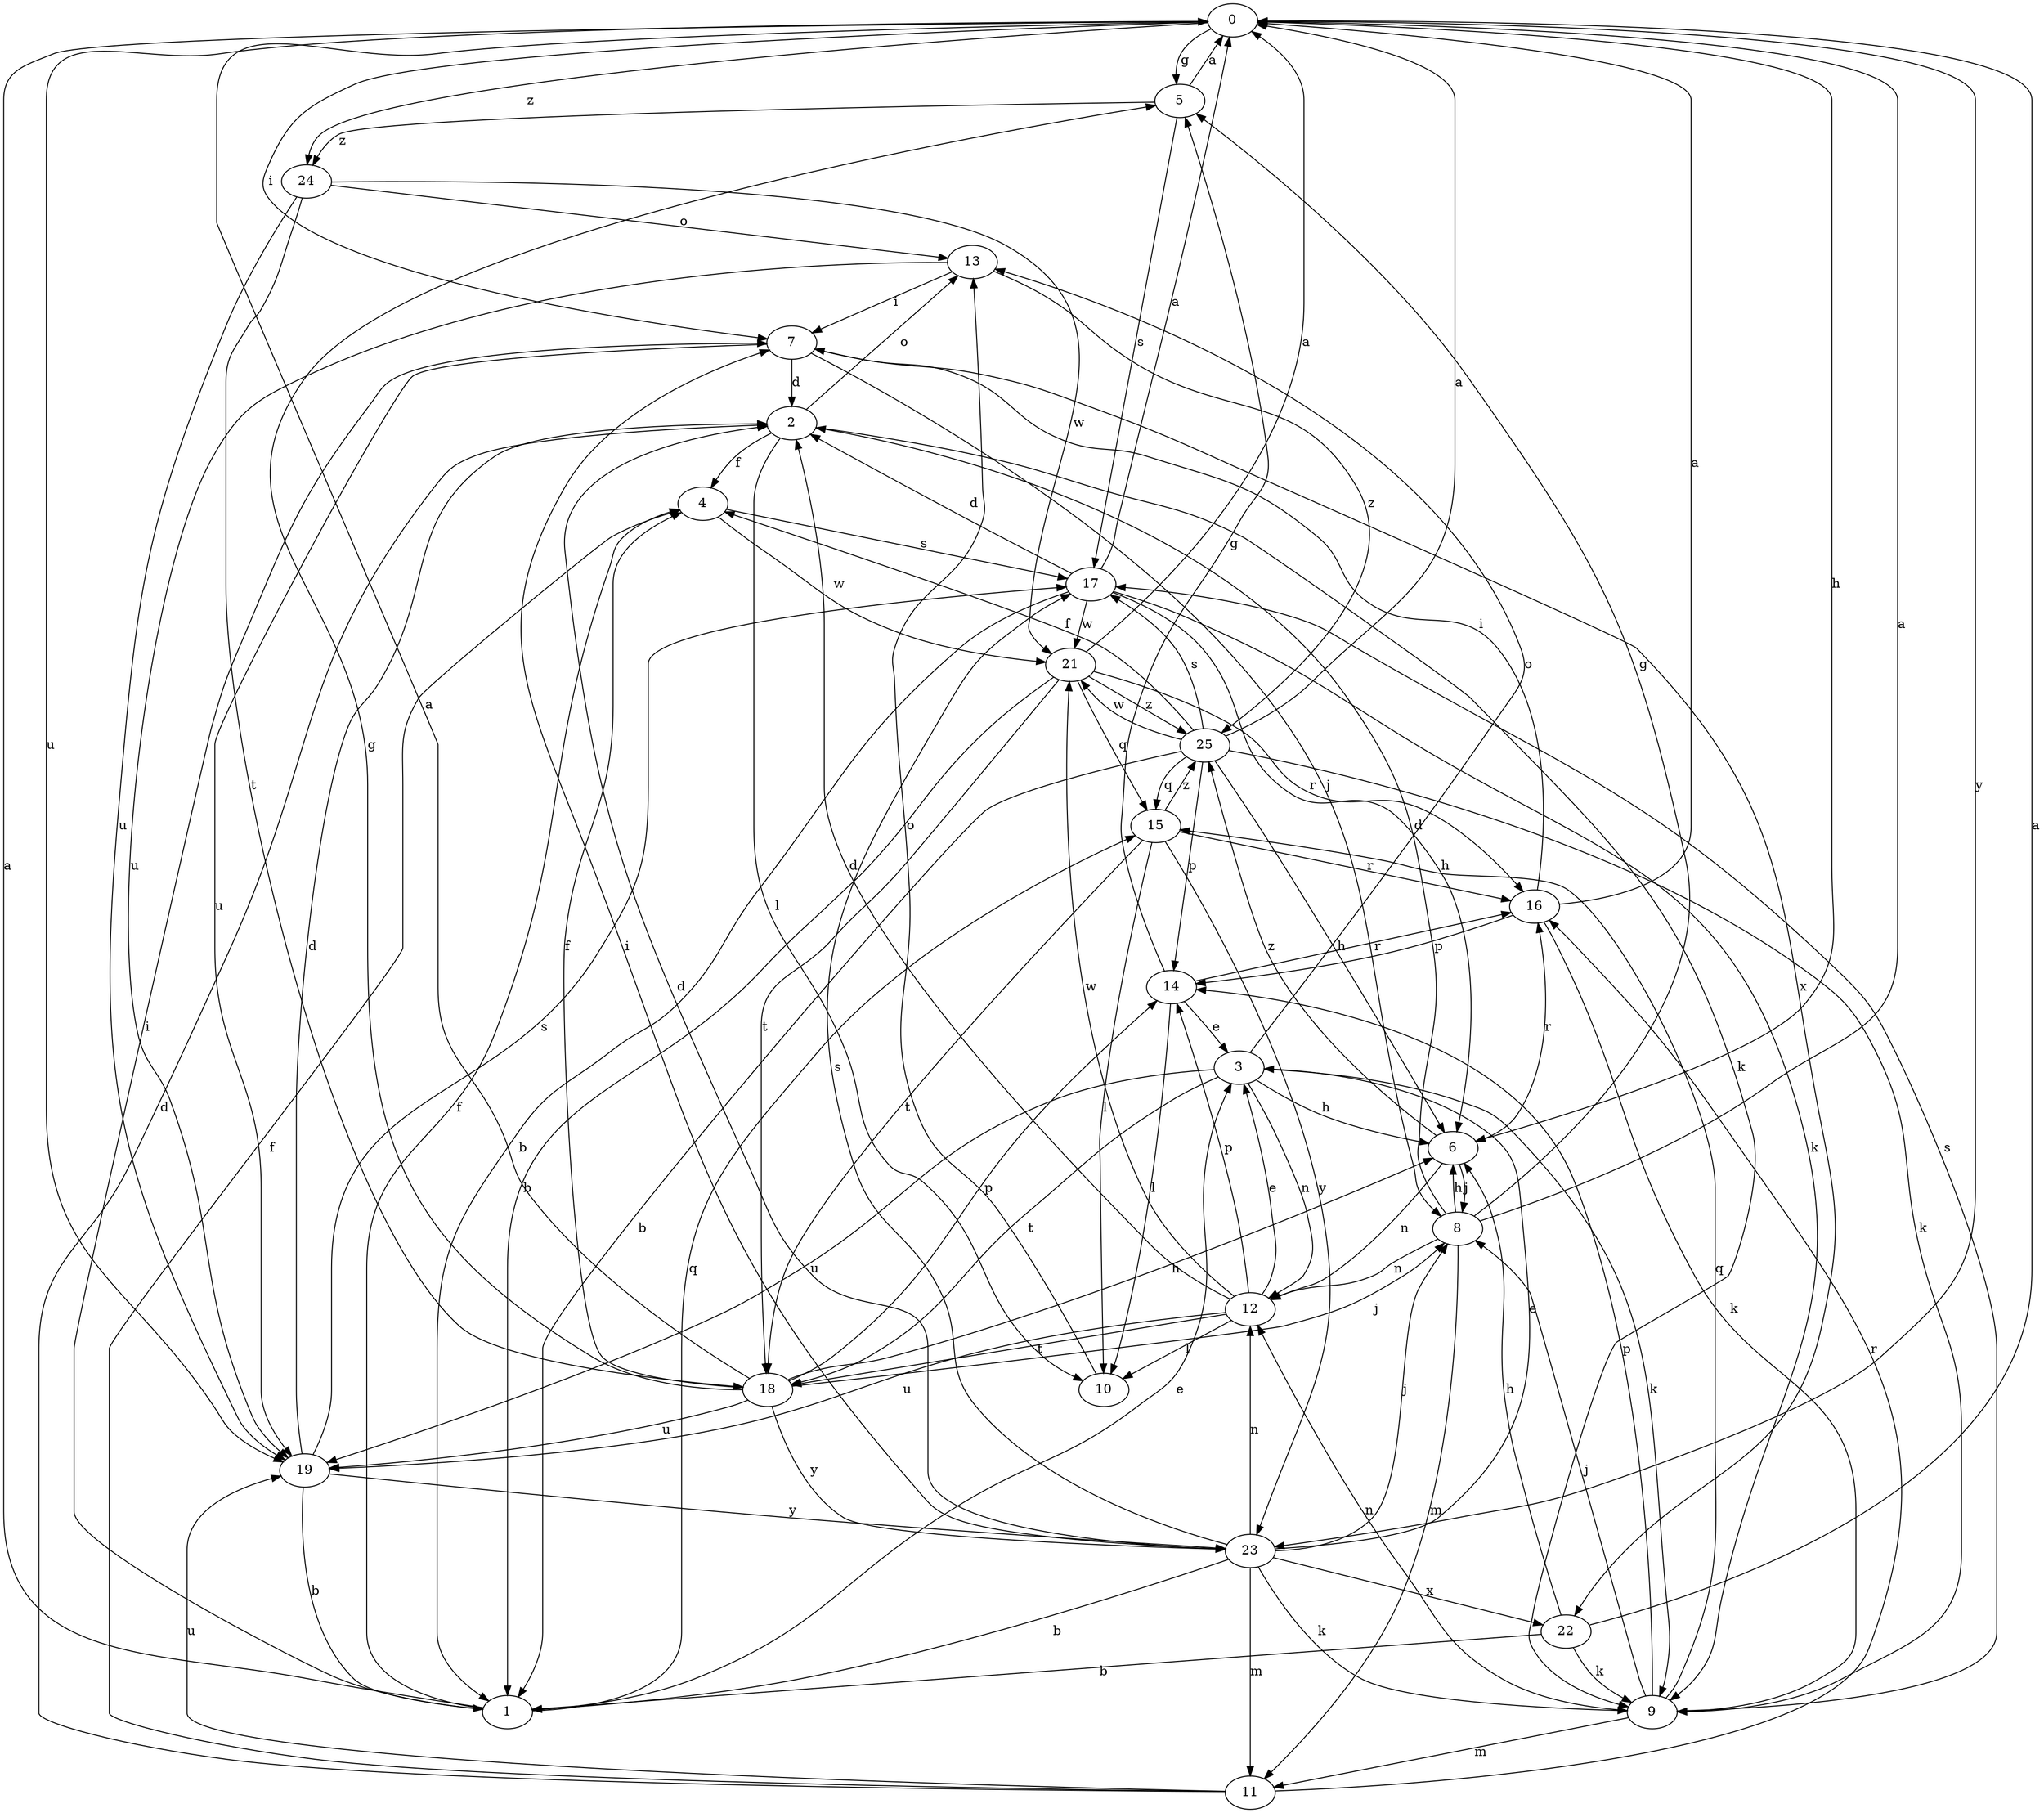 strict digraph  {
0;
1;
2;
3;
4;
5;
6;
7;
8;
9;
10;
11;
12;
13;
14;
15;
16;
17;
18;
19;
21;
22;
23;
24;
25;
0 -> 5  [label=g];
0 -> 6  [label=h];
0 -> 7  [label=i];
0 -> 19  [label=u];
0 -> 23  [label=y];
0 -> 24  [label=z];
1 -> 0  [label=a];
1 -> 3  [label=e];
1 -> 4  [label=f];
1 -> 7  [label=i];
1 -> 15  [label=q];
2 -> 4  [label=f];
2 -> 9  [label=k];
2 -> 10  [label=l];
2 -> 13  [label=o];
3 -> 6  [label=h];
3 -> 9  [label=k];
3 -> 12  [label=n];
3 -> 13  [label=o];
3 -> 18  [label=t];
3 -> 19  [label=u];
4 -> 17  [label=s];
4 -> 21  [label=w];
5 -> 0  [label=a];
5 -> 17  [label=s];
5 -> 24  [label=z];
6 -> 8  [label=j];
6 -> 12  [label=n];
6 -> 16  [label=r];
6 -> 25  [label=z];
7 -> 2  [label=d];
7 -> 8  [label=j];
7 -> 19  [label=u];
7 -> 22  [label=x];
8 -> 0  [label=a];
8 -> 2  [label=d];
8 -> 5  [label=g];
8 -> 6  [label=h];
8 -> 11  [label=m];
8 -> 12  [label=n];
9 -> 8  [label=j];
9 -> 11  [label=m];
9 -> 12  [label=n];
9 -> 14  [label=p];
9 -> 15  [label=q];
9 -> 17  [label=s];
10 -> 13  [label=o];
11 -> 2  [label=d];
11 -> 4  [label=f];
11 -> 16  [label=r];
11 -> 19  [label=u];
12 -> 2  [label=d];
12 -> 3  [label=e];
12 -> 10  [label=l];
12 -> 14  [label=p];
12 -> 18  [label=t];
12 -> 19  [label=u];
12 -> 21  [label=w];
13 -> 7  [label=i];
13 -> 19  [label=u];
13 -> 25  [label=z];
14 -> 3  [label=e];
14 -> 5  [label=g];
14 -> 10  [label=l];
14 -> 16  [label=r];
15 -> 10  [label=l];
15 -> 16  [label=r];
15 -> 18  [label=t];
15 -> 23  [label=y];
15 -> 25  [label=z];
16 -> 0  [label=a];
16 -> 7  [label=i];
16 -> 9  [label=k];
16 -> 14  [label=p];
17 -> 0  [label=a];
17 -> 1  [label=b];
17 -> 2  [label=d];
17 -> 6  [label=h];
17 -> 9  [label=k];
17 -> 21  [label=w];
18 -> 0  [label=a];
18 -> 4  [label=f];
18 -> 5  [label=g];
18 -> 6  [label=h];
18 -> 8  [label=j];
18 -> 14  [label=p];
18 -> 19  [label=u];
18 -> 23  [label=y];
19 -> 1  [label=b];
19 -> 2  [label=d];
19 -> 17  [label=s];
19 -> 23  [label=y];
21 -> 0  [label=a];
21 -> 1  [label=b];
21 -> 15  [label=q];
21 -> 16  [label=r];
21 -> 18  [label=t];
21 -> 25  [label=z];
22 -> 0  [label=a];
22 -> 1  [label=b];
22 -> 6  [label=h];
22 -> 9  [label=k];
23 -> 1  [label=b];
23 -> 2  [label=d];
23 -> 3  [label=e];
23 -> 7  [label=i];
23 -> 8  [label=j];
23 -> 9  [label=k];
23 -> 11  [label=m];
23 -> 12  [label=n];
23 -> 17  [label=s];
23 -> 22  [label=x];
24 -> 13  [label=o];
24 -> 18  [label=t];
24 -> 19  [label=u];
24 -> 21  [label=w];
25 -> 0  [label=a];
25 -> 1  [label=b];
25 -> 4  [label=f];
25 -> 6  [label=h];
25 -> 9  [label=k];
25 -> 14  [label=p];
25 -> 15  [label=q];
25 -> 17  [label=s];
25 -> 21  [label=w];
}
